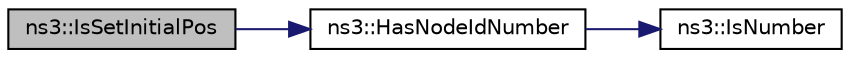 digraph "ns3::IsSetInitialPos"
{
 // LATEX_PDF_SIZE
  edge [fontname="Helvetica",fontsize="10",labelfontname="Helvetica",labelfontsize="10"];
  node [fontname="Helvetica",fontsize="10",shape=record];
  rankdir="LR";
  Node1 [label="ns3::IsSetInitialPos",height=0.2,width=0.4,color="black", fillcolor="grey75", style="filled", fontcolor="black",tooltip="Check if this corresponds to a line like this: $node_(0) set X_ 123."];
  Node1 -> Node2 [color="midnightblue",fontsize="10",style="solid",fontname="Helvetica"];
  Node2 [label="ns3::HasNodeIdNumber",height=0.2,width=0.4,color="black", fillcolor="white", style="filled",URL="$namespacens3.html#ab084126468fe3bcbceb172ac864e2722",tooltip="Checks if the value between brackets is a correct nodeId number."];
  Node2 -> Node3 [color="midnightblue",fontsize="10",style="solid",fontname="Helvetica"];
  Node3 [label="ns3::IsNumber",height=0.2,width=0.4,color="black", fillcolor="white", style="filled",URL="$namespacens3.html#a1e7c472bb9c018ecd3509390ca7d09b3",tooltip="Checks if a string represents a number or it has others characters than digits an point."];
}
